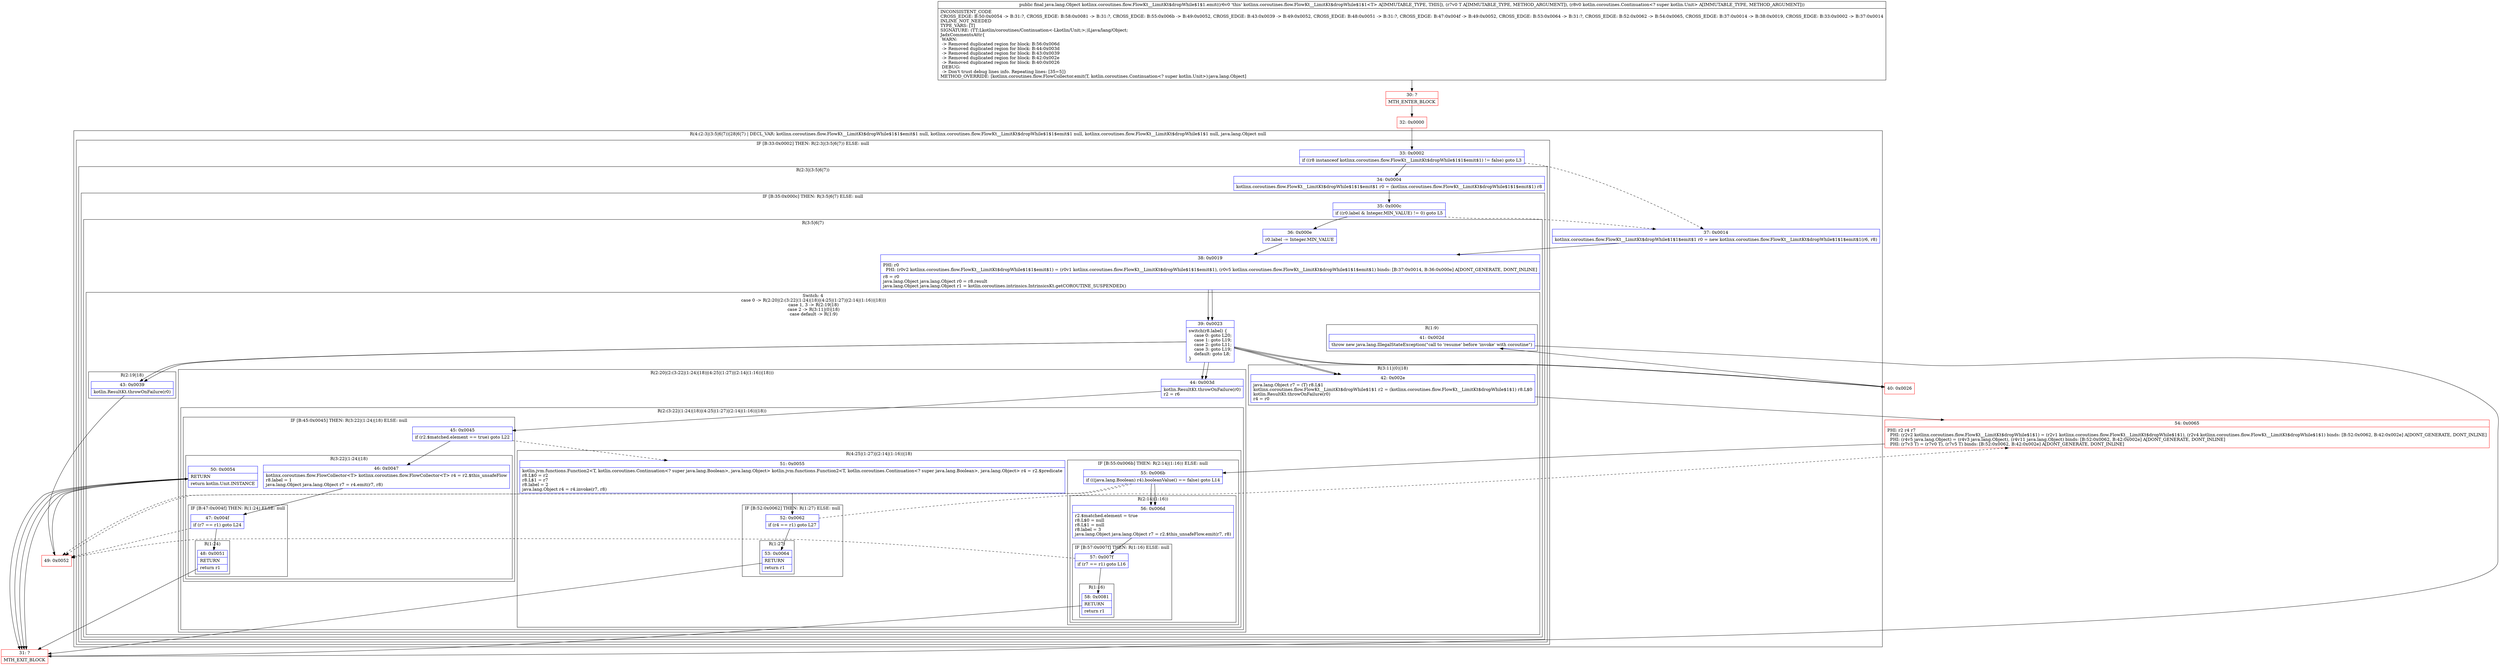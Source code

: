 digraph "CFG forkotlinx.coroutines.flow.FlowKt__LimitKt$dropWhile$1$1.emit(Ljava\/lang\/Object;Lkotlin\/coroutines\/Continuation;)Ljava\/lang\/Object;" {
subgraph cluster_Region_1886772297 {
label = "R(4:(2:3|(3:5|6|7))|28|6|7) | DECL_VAR: kotlinx.coroutines.flow.FlowKt__LimitKt$dropWhile$1$1$emit$1 null, kotlinx.coroutines.flow.FlowKt__LimitKt$dropWhile$1$1$emit$1 null, kotlinx.coroutines.flow.FlowKt__LimitKt$dropWhile$1$1 null, java.lang.Object null\l";
node [shape=record,color=blue];
subgraph cluster_IfRegion_1483302007 {
label = "IF [B:33:0x0002] THEN: R(2:3|(3:5|6|7)) ELSE: null";
node [shape=record,color=blue];
Node_33 [shape=record,label="{33\:\ 0x0002|if ((r8 instanceof kotlinx.coroutines.flow.FlowKt__LimitKt$dropWhile$1$1$emit$1) != false) goto L3\l}"];
subgraph cluster_Region_340107606 {
label = "R(2:3|(3:5|6|7))";
node [shape=record,color=blue];
Node_34 [shape=record,label="{34\:\ 0x0004|kotlinx.coroutines.flow.FlowKt__LimitKt$dropWhile$1$1$emit$1 r0 = (kotlinx.coroutines.flow.FlowKt__LimitKt$dropWhile$1$1$emit$1) r8\l}"];
subgraph cluster_IfRegion_1452988403 {
label = "IF [B:35:0x000c] THEN: R(3:5|6|7) ELSE: null";
node [shape=record,color=blue];
Node_35 [shape=record,label="{35\:\ 0x000c|if ((r0.label & Integer.MIN_VALUE) != 0) goto L5\l}"];
subgraph cluster_Region_418882333 {
label = "R(3:5|6|7)";
node [shape=record,color=blue];
Node_36 [shape=record,label="{36\:\ 0x000e|r0.label \-= Integer.MIN_VALUE\l}"];
Node_38 [shape=record,label="{38\:\ 0x0019|PHI: r0 \l  PHI: (r0v2 kotlinx.coroutines.flow.FlowKt__LimitKt$dropWhile$1$1$emit$1) = (r0v1 kotlinx.coroutines.flow.FlowKt__LimitKt$dropWhile$1$1$emit$1), (r0v5 kotlinx.coroutines.flow.FlowKt__LimitKt$dropWhile$1$1$emit$1) binds: [B:37:0x0014, B:36:0x000e] A[DONT_GENERATE, DONT_INLINE]\l|r8 = r0\ljava.lang.Object java.lang.Object r0 = r8.result\ljava.lang.Object java.lang.Object r1 = kotlin.coroutines.intrinsics.IntrinsicsKt.getCOROUTINE_SUSPENDED()\l}"];
subgraph cluster_SwitchRegion_913927560 {
label = "Switch: 4
 case 0 -> R(2:20|(2:(3:22|(1:24)|18)|(4:25|(1:27)|(2:14|(1:16))|18)))
 case 1, 3 -> R(2:19|18)
 case 2 -> R(3:11|(0)|18)
 case default -> R(1:9)";
node [shape=record,color=blue];
Node_39 [shape=record,label="{39\:\ 0x0023|switch(r8.label) \{\l    case 0: goto L20;\l    case 1: goto L19;\l    case 2: goto L11;\l    case 3: goto L19;\l    default: goto L8;\l\}\l}"];
subgraph cluster_Region_33757688 {
label = "R(2:20|(2:(3:22|(1:24)|18)|(4:25|(1:27)|(2:14|(1:16))|18)))";
node [shape=record,color=blue];
Node_44 [shape=record,label="{44\:\ 0x003d|kotlin.ResultKt.throwOnFailure(r0)\lr2 = r6\l}"];
subgraph cluster_Region_1977802580 {
label = "R(2:(3:22|(1:24)|18)|(4:25|(1:27)|(2:14|(1:16))|18))";
node [shape=record,color=blue];
subgraph cluster_IfRegion_1146196930 {
label = "IF [B:45:0x0045] THEN: R(3:22|(1:24)|18) ELSE: null";
node [shape=record,color=blue];
Node_45 [shape=record,label="{45\:\ 0x0045|if (r2.$matched.element == true) goto L22\l}"];
subgraph cluster_Region_1748002970 {
label = "R(3:22|(1:24)|18)";
node [shape=record,color=blue];
Node_46 [shape=record,label="{46\:\ 0x0047|kotlinx.coroutines.flow.FlowCollector\<T\> kotlinx.coroutines.flow.FlowCollector\<T\> r4 = r2.$this_unsafeFlow\lr8.label = 1\ljava.lang.Object java.lang.Object r7 = r4.emit(r7, r8)\l}"];
subgraph cluster_IfRegion_1055282380 {
label = "IF [B:47:0x004f] THEN: R(1:24) ELSE: null";
node [shape=record,color=blue];
Node_47 [shape=record,label="{47\:\ 0x004f|if (r7 == r1) goto L24\l}"];
subgraph cluster_Region_122735241 {
label = "R(1:24)";
node [shape=record,color=blue];
Node_48 [shape=record,label="{48\:\ 0x0051|RETURN\l|return r1\l}"];
}
}
Node_50 [shape=record,label="{50\:\ 0x0054|RETURN\l|return kotlin.Unit.INSTANCE\l}"];
}
}
subgraph cluster_Region_1371941851 {
label = "R(4:25|(1:27)|(2:14|(1:16))|18)";
node [shape=record,color=blue];
Node_51 [shape=record,label="{51\:\ 0x0055|kotlin.jvm.functions.Function2\<T, kotlin.coroutines.Continuation\<? super java.lang.Boolean\>, java.lang.Object\> kotlin.jvm.functions.Function2\<T, kotlin.coroutines.Continuation\<? super java.lang.Boolean\>, java.lang.Object\> r4 = r2.$predicate\lr8.L$0 = r2\lr8.L$1 = r7\lr8.label = 2\ljava.lang.Object r4 = r4.invoke(r7, r8)\l}"];
subgraph cluster_IfRegion_486989634 {
label = "IF [B:52:0x0062] THEN: R(1:27) ELSE: null";
node [shape=record,color=blue];
Node_52 [shape=record,label="{52\:\ 0x0062|if (r4 == r1) goto L27\l}"];
subgraph cluster_Region_522179271 {
label = "R(1:27)";
node [shape=record,color=blue];
Node_53 [shape=record,label="{53\:\ 0x0064|RETURN\l|return r1\l}"];
}
}
subgraph cluster_IfRegion_1468538339 {
label = "IF [B:55:0x006b] THEN: R(2:14|(1:16)) ELSE: null";
node [shape=record,color=blue];
Node_55 [shape=record,label="{55\:\ 0x006b|if (((java.lang.Boolean) r4).booleanValue() == false) goto L14\l}"];
subgraph cluster_Region_1946977717 {
label = "R(2:14|(1:16))";
node [shape=record,color=blue];
Node_56 [shape=record,label="{56\:\ 0x006d|r2.$matched.element = true\lr8.L$0 = null\lr8.L$1 = null\lr8.label = 3\ljava.lang.Object java.lang.Object r7 = r2.$this_unsafeFlow.emit(r7, r8)\l}"];
subgraph cluster_IfRegion_324253148 {
label = "IF [B:57:0x007f] THEN: R(1:16) ELSE: null";
node [shape=record,color=blue];
Node_57 [shape=record,label="{57\:\ 0x007f|if (r7 == r1) goto L16\l}"];
subgraph cluster_Region_316023229 {
label = "R(1:16)";
node [shape=record,color=blue];
Node_58 [shape=record,label="{58\:\ 0x0081|RETURN\l|return r1\l}"];
}
}
}
}
Node_50 [shape=record,label="{50\:\ 0x0054|RETURN\l|return kotlin.Unit.INSTANCE\l}"];
}
}
}
subgraph cluster_Region_305268000 {
label = "R(2:19|18)";
node [shape=record,color=blue];
Node_43 [shape=record,label="{43\:\ 0x0039|kotlin.ResultKt.throwOnFailure(r0)\l}"];
Node_50 [shape=record,label="{50\:\ 0x0054|RETURN\l|return kotlin.Unit.INSTANCE\l}"];
}
subgraph cluster_Region_165983121 {
label = "R(3:11|(0)|18)";
node [shape=record,color=blue];
Node_42 [shape=record,label="{42\:\ 0x002e|java.lang.Object r7 = (T) r8.L$1\lkotlinx.coroutines.flow.FlowKt__LimitKt$dropWhile$1$1 r2 = (kotlinx.coroutines.flow.FlowKt__LimitKt$dropWhile$1$1) r8.L$0\lkotlin.ResultKt.throwOnFailure(r0)\lr4 = r0\l}"];
subgraph cluster_IfRegion_1470987694 {
label = "IF [B:55:0x006b] THEN: R(0) ELSE: null";
node [shape=record,color=blue];
Node_55 [shape=record,label="{55\:\ 0x006b|if (((java.lang.Boolean) r4).booleanValue() == false) goto L14\l}"];
subgraph cluster_Region_886444144 {
label = "R(0)";
node [shape=record,color=blue];
}
}
Node_50 [shape=record,label="{50\:\ 0x0054|RETURN\l|return kotlin.Unit.INSTANCE\l}"];
}
subgraph cluster_Region_2085706411 {
label = "R(1:9)";
node [shape=record,color=blue];
Node_41 [shape=record,label="{41\:\ 0x002d|throw new java.lang.IllegalStateException(\"call to 'resume' before 'invoke' with coroutine\")\l}"];
}
}
}
}
}
}
Node_37 [shape=record,label="{37\:\ 0x0014|kotlinx.coroutines.flow.FlowKt__LimitKt$dropWhile$1$1$emit$1 r0 = new kotlinx.coroutines.flow.FlowKt__LimitKt$dropWhile$1$1$emit$1(r6, r8)\l}"];
Node_38 [shape=record,label="{38\:\ 0x0019|PHI: r0 \l  PHI: (r0v2 kotlinx.coroutines.flow.FlowKt__LimitKt$dropWhile$1$1$emit$1) = (r0v1 kotlinx.coroutines.flow.FlowKt__LimitKt$dropWhile$1$1$emit$1), (r0v5 kotlinx.coroutines.flow.FlowKt__LimitKt$dropWhile$1$1$emit$1) binds: [B:37:0x0014, B:36:0x000e] A[DONT_GENERATE, DONT_INLINE]\l|r8 = r0\ljava.lang.Object java.lang.Object r0 = r8.result\ljava.lang.Object java.lang.Object r1 = kotlin.coroutines.intrinsics.IntrinsicsKt.getCOROUTINE_SUSPENDED()\l}"];
subgraph cluster_SwitchRegion_1660645007 {
label = "Switch: 0";
node [shape=record,color=blue];
Node_39 [shape=record,label="{39\:\ 0x0023|switch(r8.label) \{\l    case 0: goto L20;\l    case 1: goto L19;\l    case 2: goto L11;\l    case 3: goto L19;\l    default: goto L8;\l\}\l}"];
}
}
Node_30 [shape=record,color=red,label="{30\:\ ?|MTH_ENTER_BLOCK\l}"];
Node_32 [shape=record,color=red,label="{32\:\ 0x0000}"];
Node_40 [shape=record,color=red,label="{40\:\ 0x0026}"];
Node_31 [shape=record,color=red,label="{31\:\ ?|MTH_EXIT_BLOCK\l}"];
Node_54 [shape=record,color=red,label="{54\:\ 0x0065|PHI: r2 r4 r7 \l  PHI: (r2v2 kotlinx.coroutines.flow.FlowKt__LimitKt$dropWhile$1$1) = (r2v1 kotlinx.coroutines.flow.FlowKt__LimitKt$dropWhile$1$1), (r2v4 kotlinx.coroutines.flow.FlowKt__LimitKt$dropWhile$1$1) binds: [B:52:0x0062, B:42:0x002e] A[DONT_GENERATE, DONT_INLINE]\l  PHI: (r4v5 java.lang.Object) = (r4v3 java.lang.Object), (r4v11 java.lang.Object) binds: [B:52:0x0062, B:42:0x002e] A[DONT_GENERATE, DONT_INLINE]\l  PHI: (r7v3 T) = (r7v0 T), (r7v5 T) binds: [B:52:0x0062, B:42:0x002e] A[DONT_GENERATE, DONT_INLINE]\l}"];
Node_49 [shape=record,color=red,label="{49\:\ 0x0052}"];
MethodNode[shape=record,label="{public final java.lang.Object kotlinx.coroutines.flow.FlowKt__LimitKt$dropWhile$1$1.emit((r6v0 'this' kotlinx.coroutines.flow.FlowKt__LimitKt$dropWhile$1$1\<T\> A[IMMUTABLE_TYPE, THIS]), (r7v0 T A[IMMUTABLE_TYPE, METHOD_ARGUMENT]), (r8v0 kotlin.coroutines.Continuation\<? super kotlin.Unit\> A[IMMUTABLE_TYPE, METHOD_ARGUMENT]))  | INCONSISTENT_CODE\lCROSS_EDGE: B:50:0x0054 \-\> B:31:?, CROSS_EDGE: B:58:0x0081 \-\> B:31:?, CROSS_EDGE: B:55:0x006b \-\> B:49:0x0052, CROSS_EDGE: B:43:0x0039 \-\> B:49:0x0052, CROSS_EDGE: B:48:0x0051 \-\> B:31:?, CROSS_EDGE: B:47:0x004f \-\> B:49:0x0052, CROSS_EDGE: B:53:0x0064 \-\> B:31:?, CROSS_EDGE: B:52:0x0062 \-\> B:54:0x0065, CROSS_EDGE: B:37:0x0014 \-\> B:38:0x0019, CROSS_EDGE: B:33:0x0002 \-\> B:37:0x0014\lINLINE_NOT_NEEDED\lTYPE_VARS: [T]\lSIGNATURE: (TT;Lkotlin\/coroutines\/Continuation\<\-Lkotlin\/Unit;\>;)Ljava\/lang\/Object;\lJadxCommentsAttr\{\l WARN: \l \-\> Removed duplicated region for block: B:56:0x006d \l \-\> Removed duplicated region for block: B:44:0x003d \l \-\> Removed duplicated region for block: B:43:0x0039 \l \-\> Removed duplicated region for block: B:42:0x002e \l \-\> Removed duplicated region for block: B:40:0x0026 \l DEBUG: \l \-\> Don't trust debug lines info. Repeating lines: [35=5]\}\lMETHOD_OVERRIDE: [kotlinx.coroutines.flow.FlowCollector.emit(T, kotlin.coroutines.Continuation\<? super kotlin.Unit\>):java.lang.Object]\l}"];
MethodNode -> Node_30;Node_33 -> Node_34;
Node_33 -> Node_37[style=dashed];
Node_34 -> Node_35;
Node_35 -> Node_36;
Node_35 -> Node_37[style=dashed];
Node_36 -> Node_38;
Node_38 -> Node_39;
Node_39 -> Node_40;
Node_39 -> Node_42;
Node_39 -> Node_43;
Node_39 -> Node_44;
Node_44 -> Node_45;
Node_45 -> Node_46;
Node_45 -> Node_51[style=dashed];
Node_46 -> Node_47;
Node_47 -> Node_48;
Node_47 -> Node_49[style=dashed];
Node_48 -> Node_31;
Node_50 -> Node_31;
Node_51 -> Node_52;
Node_52 -> Node_53;
Node_52 -> Node_54[style=dashed];
Node_53 -> Node_31;
Node_55 -> Node_56;
Node_55 -> Node_49[style=dashed];
Node_56 -> Node_57;
Node_57 -> Node_49[style=dashed];
Node_57 -> Node_58;
Node_58 -> Node_31;
Node_50 -> Node_31;
Node_43 -> Node_49;
Node_50 -> Node_31;
Node_42 -> Node_54;
Node_55 -> Node_56;
Node_55 -> Node_49[style=dashed];
Node_50 -> Node_31;
Node_41 -> Node_31;
Node_37 -> Node_38;
Node_38 -> Node_39;
Node_39 -> Node_40;
Node_39 -> Node_42;
Node_39 -> Node_43;
Node_39 -> Node_44;
Node_30 -> Node_32;
Node_32 -> Node_33;
Node_40 -> Node_41;
Node_54 -> Node_55;
Node_49 -> Node_50;
}

